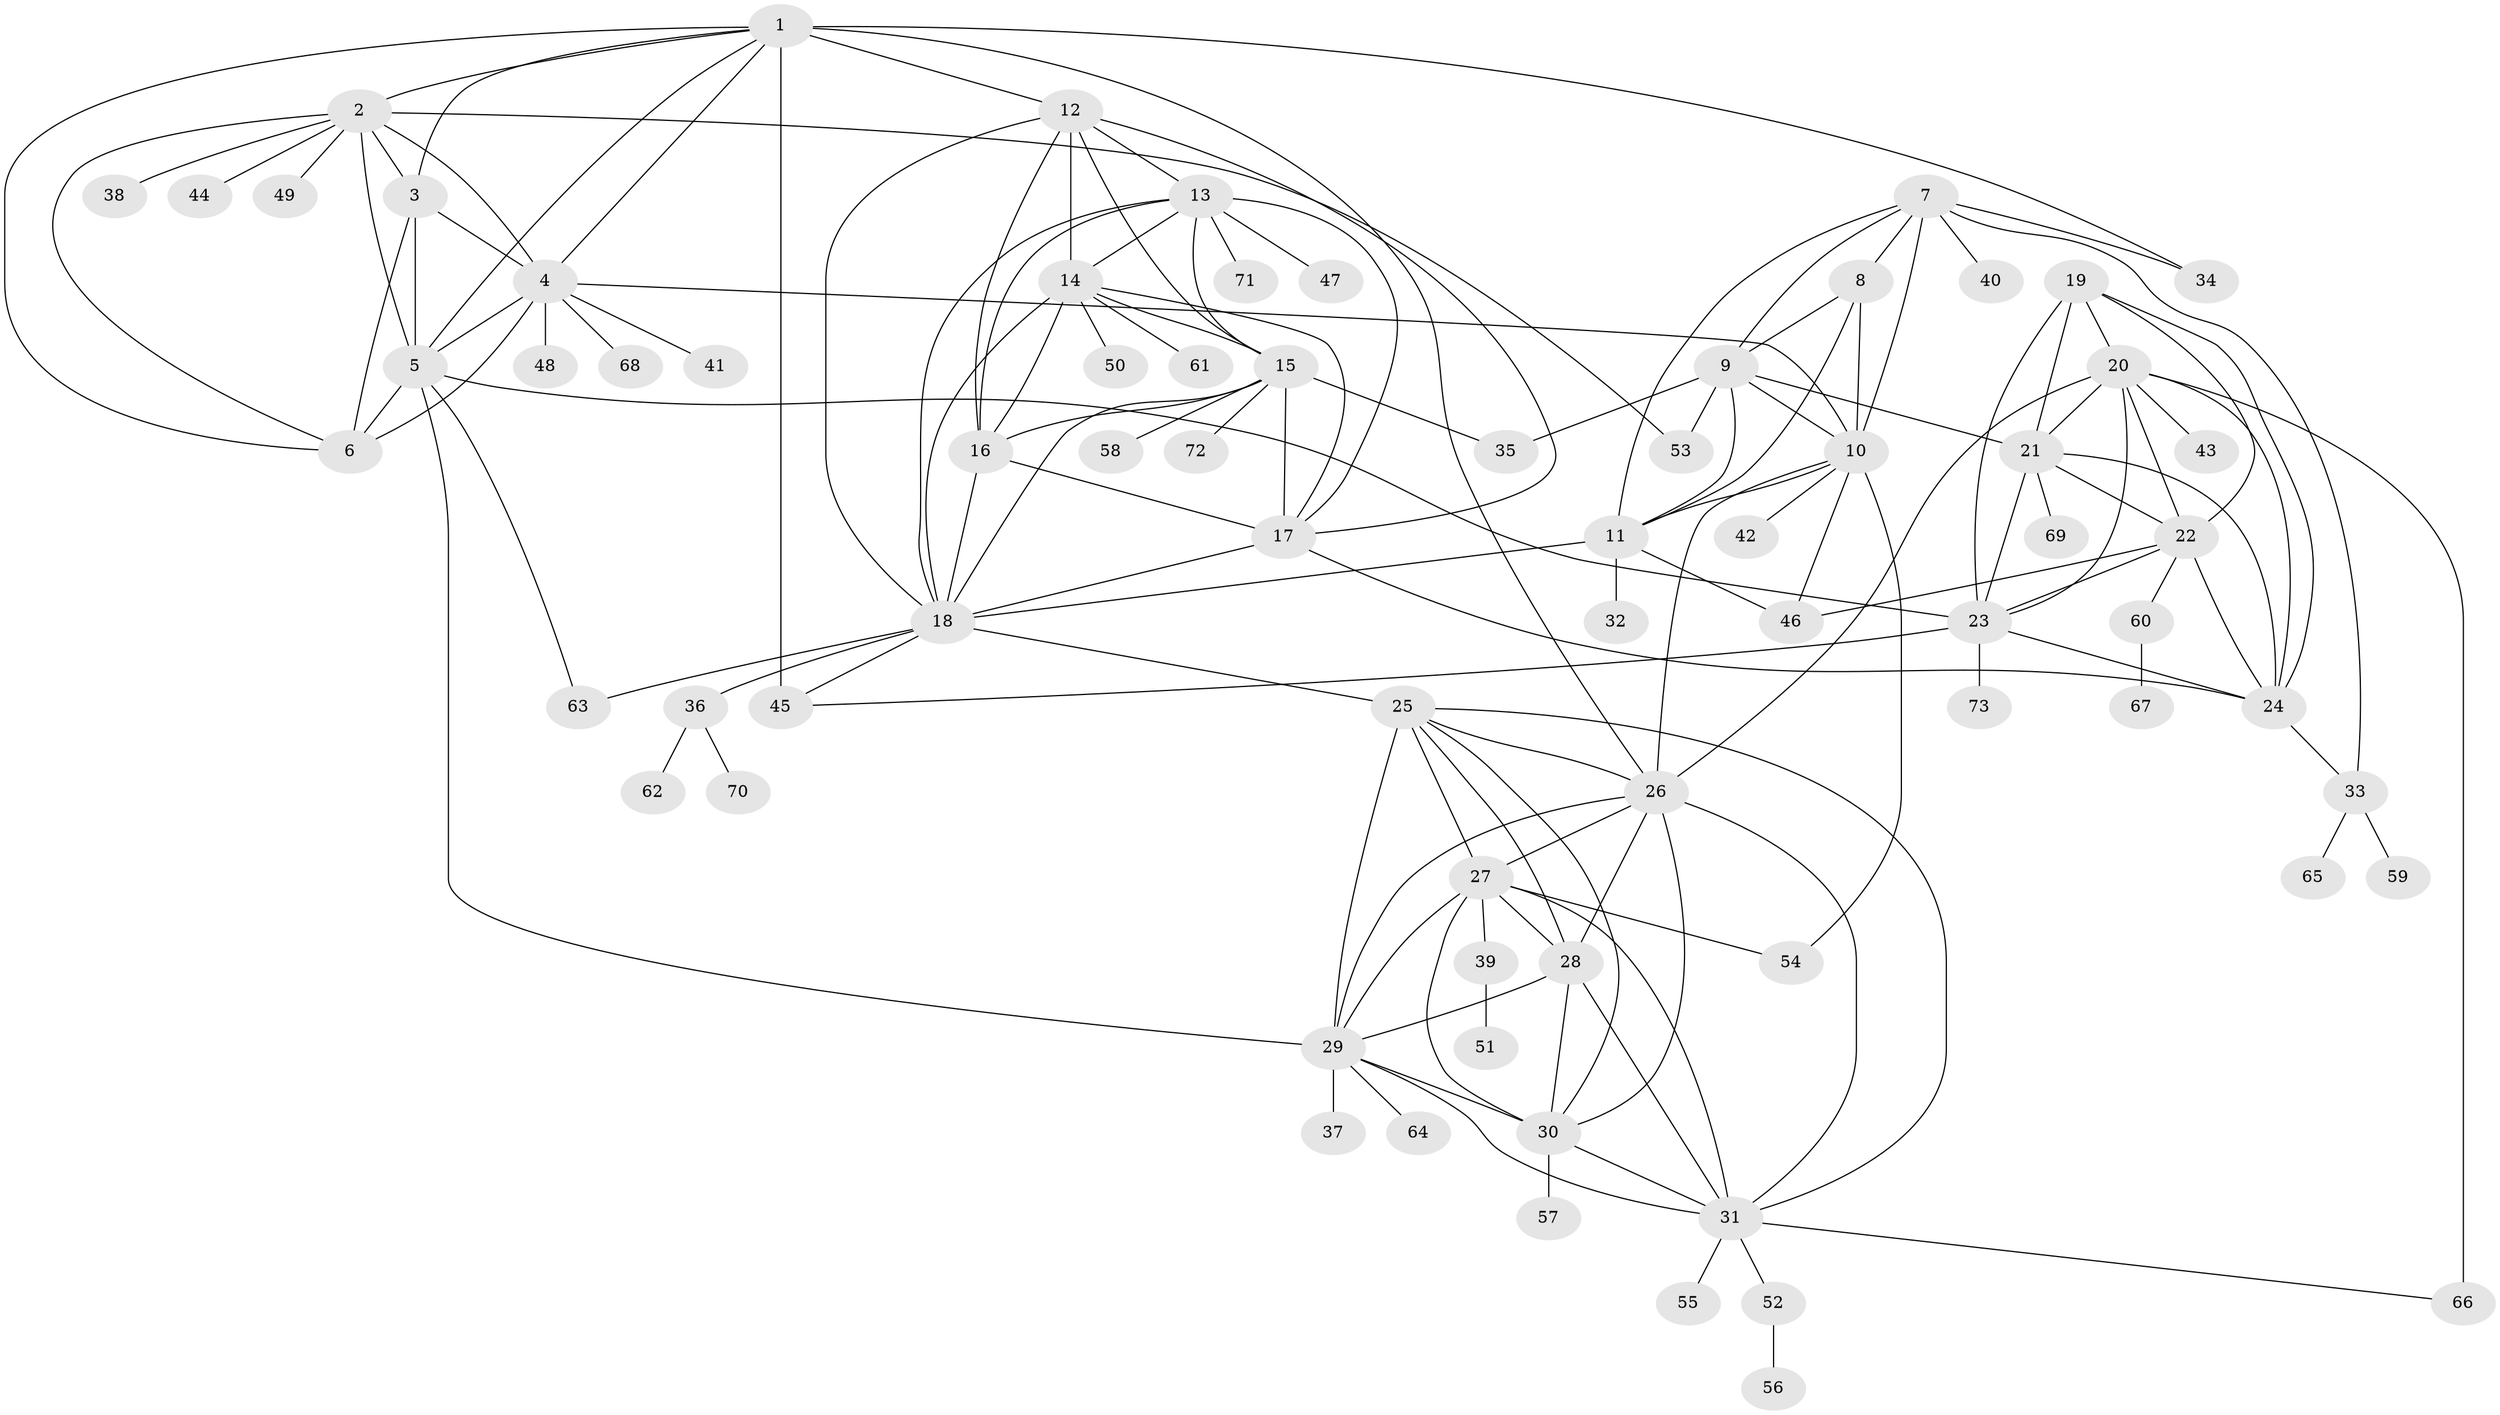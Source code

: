 // original degree distribution, {15: 0.00684931506849315, 11: 0.04794520547945205, 6: 0.03424657534246575, 10: 0.0410958904109589, 8: 0.03424657534246575, 13: 0.02054794520547945, 9: 0.0410958904109589, 7: 0.00684931506849315, 12: 0.00684931506849315, 2: 0.136986301369863, 5: 0.00684931506849315, 1: 0.589041095890411, 4: 0.00684931506849315, 3: 0.02054794520547945}
// Generated by graph-tools (version 1.1) at 2025/37/03/09/25 02:37:43]
// undirected, 73 vertices, 146 edges
graph export_dot {
graph [start="1"]
  node [color=gray90,style=filled];
  1;
  2;
  3;
  4;
  5;
  6;
  7;
  8;
  9;
  10;
  11;
  12;
  13;
  14;
  15;
  16;
  17;
  18;
  19;
  20;
  21;
  22;
  23;
  24;
  25;
  26;
  27;
  28;
  29;
  30;
  31;
  32;
  33;
  34;
  35;
  36;
  37;
  38;
  39;
  40;
  41;
  42;
  43;
  44;
  45;
  46;
  47;
  48;
  49;
  50;
  51;
  52;
  53;
  54;
  55;
  56;
  57;
  58;
  59;
  60;
  61;
  62;
  63;
  64;
  65;
  66;
  67;
  68;
  69;
  70;
  71;
  72;
  73;
  1 -- 2 [weight=1.0];
  1 -- 3 [weight=2.0];
  1 -- 4 [weight=1.0];
  1 -- 5 [weight=1.0];
  1 -- 6 [weight=1.0];
  1 -- 12 [weight=1.0];
  1 -- 26 [weight=1.0];
  1 -- 34 [weight=1.0];
  1 -- 45 [weight=5.0];
  2 -- 3 [weight=2.0];
  2 -- 4 [weight=1.0];
  2 -- 5 [weight=1.0];
  2 -- 6 [weight=1.0];
  2 -- 38 [weight=1.0];
  2 -- 44 [weight=1.0];
  2 -- 49 [weight=1.0];
  2 -- 53 [weight=1.0];
  3 -- 4 [weight=2.0];
  3 -- 5 [weight=2.0];
  3 -- 6 [weight=6.0];
  4 -- 5 [weight=1.0];
  4 -- 6 [weight=1.0];
  4 -- 10 [weight=1.0];
  4 -- 41 [weight=1.0];
  4 -- 48 [weight=1.0];
  4 -- 68 [weight=1.0];
  5 -- 6 [weight=1.0];
  5 -- 23 [weight=1.0];
  5 -- 29 [weight=1.0];
  5 -- 63 [weight=1.0];
  7 -- 8 [weight=4.0];
  7 -- 9 [weight=3.0];
  7 -- 10 [weight=3.0];
  7 -- 11 [weight=3.0];
  7 -- 33 [weight=1.0];
  7 -- 34 [weight=6.0];
  7 -- 40 [weight=4.0];
  8 -- 9 [weight=1.0];
  8 -- 10 [weight=1.0];
  8 -- 11 [weight=1.0];
  9 -- 10 [weight=1.0];
  9 -- 11 [weight=1.0];
  9 -- 21 [weight=1.0];
  9 -- 35 [weight=2.0];
  9 -- 53 [weight=1.0];
  10 -- 11 [weight=1.0];
  10 -- 26 [weight=1.0];
  10 -- 42 [weight=1.0];
  10 -- 46 [weight=1.0];
  10 -- 54 [weight=2.0];
  11 -- 18 [weight=1.0];
  11 -- 32 [weight=1.0];
  11 -- 46 [weight=2.0];
  12 -- 13 [weight=1.0];
  12 -- 14 [weight=1.0];
  12 -- 15 [weight=1.0];
  12 -- 16 [weight=1.0];
  12 -- 17 [weight=1.0];
  12 -- 18 [weight=1.0];
  13 -- 14 [weight=1.0];
  13 -- 15 [weight=1.0];
  13 -- 16 [weight=1.0];
  13 -- 17 [weight=1.0];
  13 -- 18 [weight=1.0];
  13 -- 47 [weight=1.0];
  13 -- 71 [weight=1.0];
  14 -- 15 [weight=1.0];
  14 -- 16 [weight=1.0];
  14 -- 17 [weight=1.0];
  14 -- 18 [weight=1.0];
  14 -- 50 [weight=1.0];
  14 -- 61 [weight=1.0];
  15 -- 16 [weight=1.0];
  15 -- 17 [weight=1.0];
  15 -- 18 [weight=1.0];
  15 -- 35 [weight=1.0];
  15 -- 58 [weight=1.0];
  15 -- 72 [weight=1.0];
  16 -- 17 [weight=1.0];
  16 -- 18 [weight=1.0];
  17 -- 18 [weight=2.0];
  17 -- 24 [weight=1.0];
  18 -- 25 [weight=1.0];
  18 -- 36 [weight=1.0];
  18 -- 45 [weight=1.0];
  18 -- 63 [weight=1.0];
  19 -- 20 [weight=2.0];
  19 -- 21 [weight=2.0];
  19 -- 22 [weight=2.0];
  19 -- 23 [weight=2.0];
  19 -- 24 [weight=2.0];
  20 -- 21 [weight=1.0];
  20 -- 22 [weight=1.0];
  20 -- 23 [weight=1.0];
  20 -- 24 [weight=1.0];
  20 -- 26 [weight=1.0];
  20 -- 43 [weight=1.0];
  20 -- 66 [weight=2.0];
  21 -- 22 [weight=1.0];
  21 -- 23 [weight=1.0];
  21 -- 24 [weight=1.0];
  21 -- 69 [weight=1.0];
  22 -- 23 [weight=1.0];
  22 -- 24 [weight=1.0];
  22 -- 46 [weight=5.0];
  22 -- 60 [weight=1.0];
  23 -- 24 [weight=1.0];
  23 -- 45 [weight=1.0];
  23 -- 73 [weight=1.0];
  24 -- 33 [weight=1.0];
  25 -- 26 [weight=1.0];
  25 -- 27 [weight=1.0];
  25 -- 28 [weight=1.0];
  25 -- 29 [weight=1.0];
  25 -- 30 [weight=1.0];
  25 -- 31 [weight=1.0];
  26 -- 27 [weight=1.0];
  26 -- 28 [weight=4.0];
  26 -- 29 [weight=1.0];
  26 -- 30 [weight=1.0];
  26 -- 31 [weight=1.0];
  27 -- 28 [weight=1.0];
  27 -- 29 [weight=1.0];
  27 -- 30 [weight=1.0];
  27 -- 31 [weight=1.0];
  27 -- 39 [weight=1.0];
  27 -- 54 [weight=1.0];
  28 -- 29 [weight=1.0];
  28 -- 30 [weight=1.0];
  28 -- 31 [weight=1.0];
  29 -- 30 [weight=1.0];
  29 -- 31 [weight=1.0];
  29 -- 37 [weight=3.0];
  29 -- 64 [weight=1.0];
  30 -- 31 [weight=1.0];
  30 -- 57 [weight=1.0];
  31 -- 52 [weight=1.0];
  31 -- 55 [weight=1.0];
  31 -- 66 [weight=1.0];
  33 -- 59 [weight=1.0];
  33 -- 65 [weight=1.0];
  36 -- 62 [weight=1.0];
  36 -- 70 [weight=1.0];
  39 -- 51 [weight=1.0];
  52 -- 56 [weight=1.0];
  60 -- 67 [weight=1.0];
}
